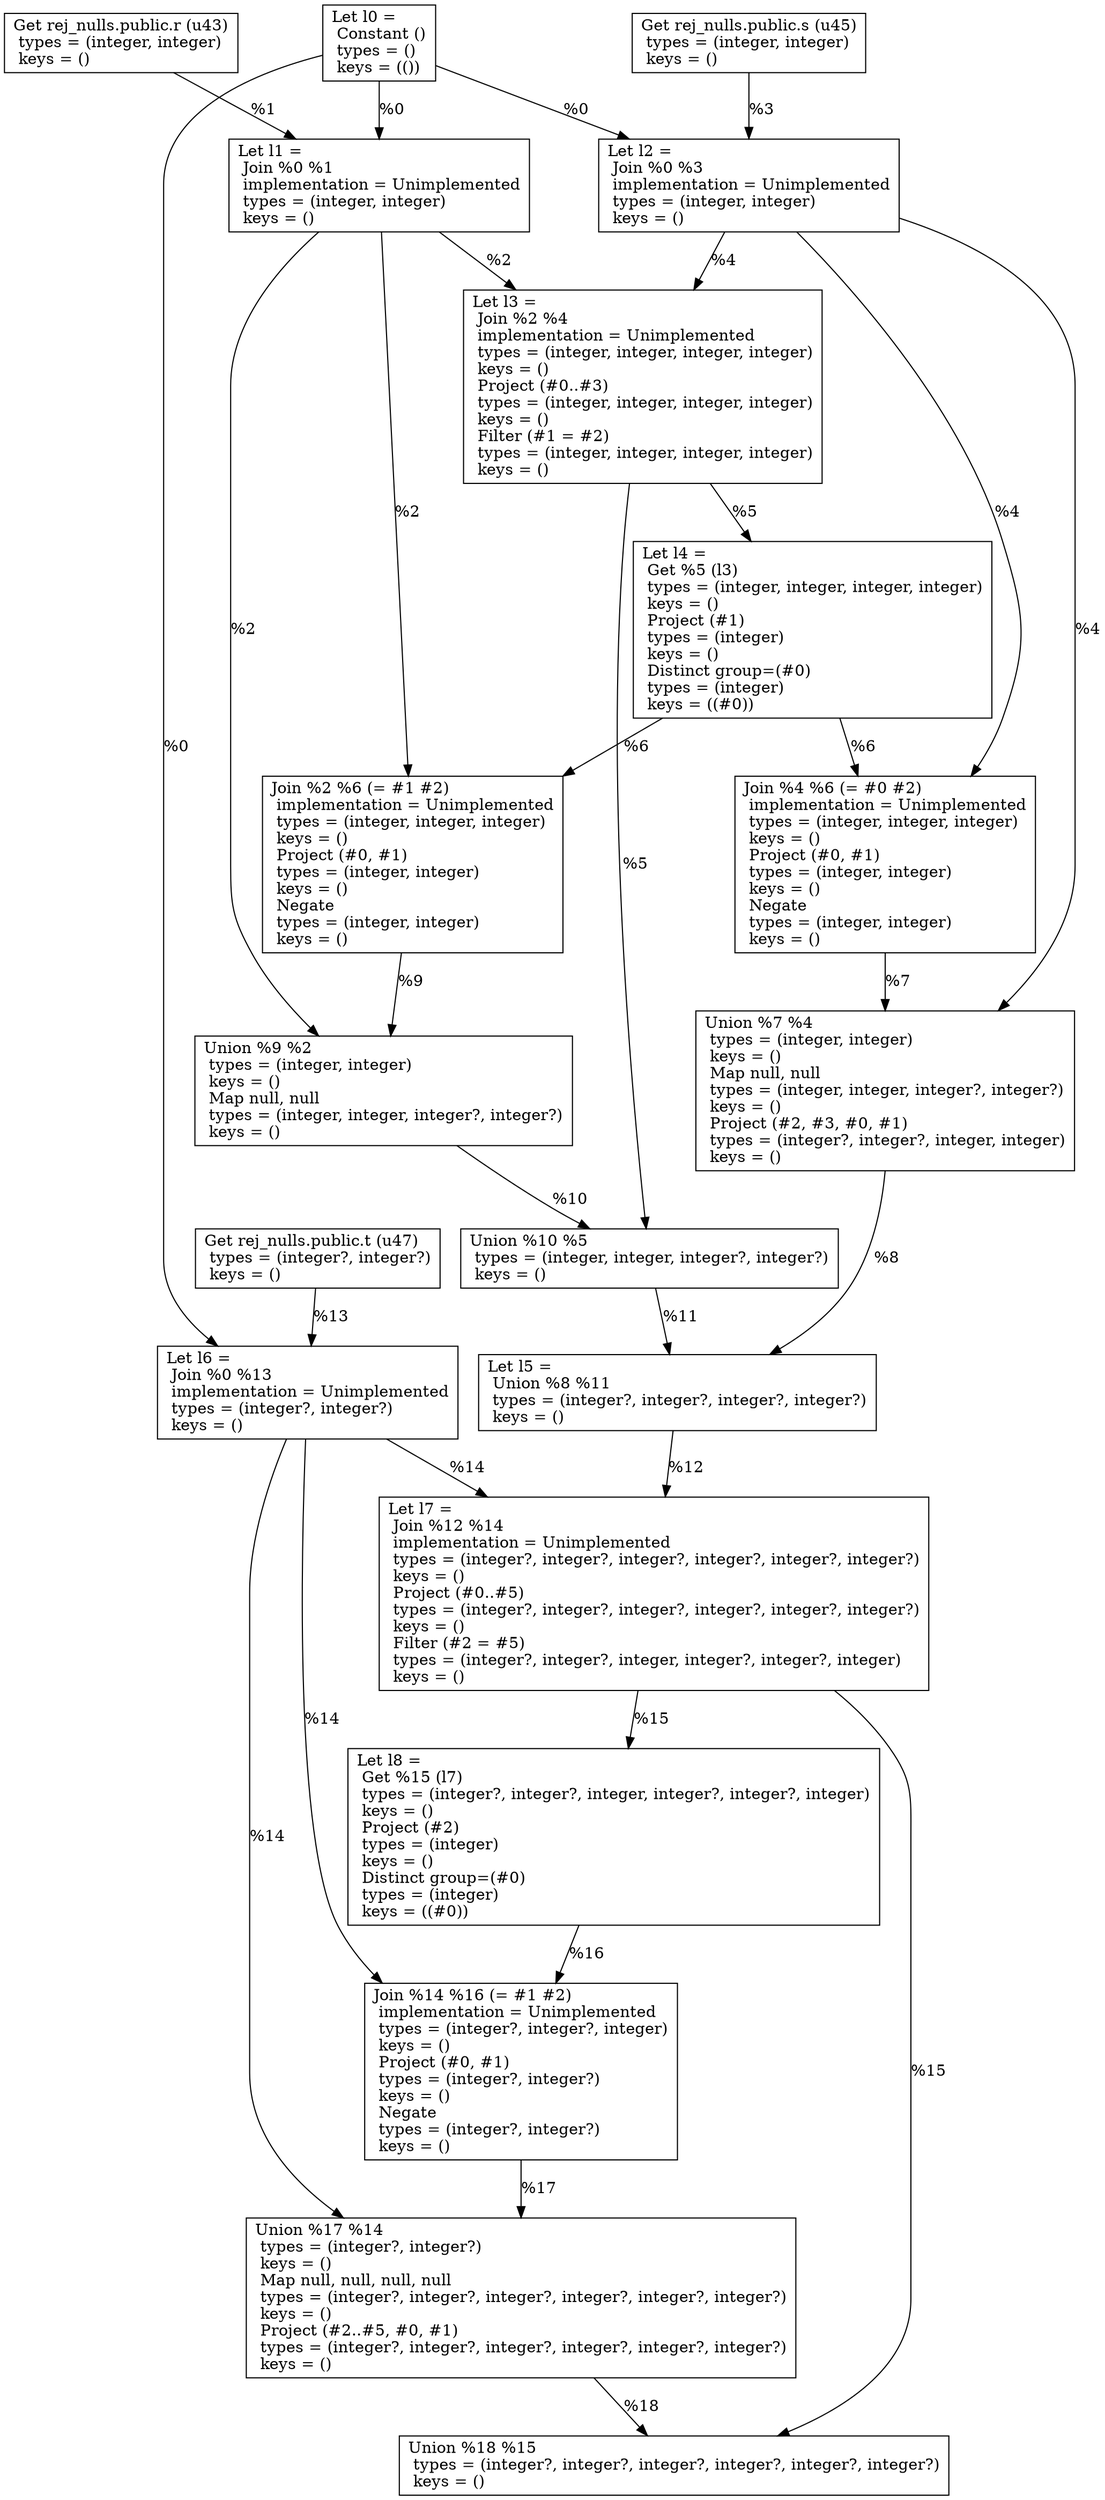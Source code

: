digraph G {
    node0 [shape = record, label="Let l0 =\l Constant ()\l  types = ()\l  keys = (())\l"]
    node1 [shape = record, label=" Get rej_nulls.public.r (u43)\l  types = (integer, integer)\l  keys = ()\l"]
    node2 [shape = record, label="Let l1 =\l Join %0 %1\l  implementation = Unimplemented\l  types = (integer, integer)\l  keys = ()\l"]
    node3 [shape = record, label=" Get rej_nulls.public.s (u45)\l  types = (integer, integer)\l  keys = ()\l"]
    node4 [shape = record, label="Let l2 =\l Join %0 %3\l  implementation = Unimplemented\l  types = (integer, integer)\l  keys = ()\l"]
    node5 [shape = record, label="Let l3 =\l Join %2 %4\l  implementation = Unimplemented\l  types = (integer, integer, integer, integer)\l  keys = ()\l Project (#0..#3)\l  types = (integer, integer, integer, integer)\l  keys = ()\l Filter (#1 = #2)\l  types = (integer, integer, integer, integer)\l  keys = ()\l"]
    node6 [shape = record, label="Let l4 =\l Get %5 (l3)\l  types = (integer, integer, integer, integer)\l  keys = ()\l Project (#1)\l  types = (integer)\l  keys = ()\l Distinct group=(#0)\l  types = (integer)\l  keys = ((#0))\l"]
    node7 [shape = record, label=" Join %4 %6 (= #0 #2)\l  implementation = Unimplemented\l  types = (integer, integer, integer)\l  keys = ()\l Project (#0, #1)\l  types = (integer, integer)\l  keys = ()\l Negate\l  types = (integer, integer)\l  keys = ()\l"]
    node8 [shape = record, label=" Union %7 %4\l  types = (integer, integer)\l  keys = ()\l Map null, null\l  types = (integer, integer, integer?, integer?)\l  keys = ()\l Project (#2, #3, #0, #1)\l  types = (integer?, integer?, integer, integer)\l  keys = ()\l"]
    node9 [shape = record, label=" Join %2 %6 (= #1 #2)\l  implementation = Unimplemented\l  types = (integer, integer, integer)\l  keys = ()\l Project (#0, #1)\l  types = (integer, integer)\l  keys = ()\l Negate\l  types = (integer, integer)\l  keys = ()\l"]
    node10 [shape = record, label=" Union %9 %2\l  types = (integer, integer)\l  keys = ()\l Map null, null\l  types = (integer, integer, integer?, integer?)\l  keys = ()\l"]
    node11 [shape = record, label=" Union %10 %5\l  types = (integer, integer, integer?, integer?)\l  keys = ()\l"]
    node12 [shape = record, label="Let l5 =\l Union %8 %11\l  types = (integer?, integer?, integer?, integer?)\l  keys = ()\l"]
    node13 [shape = record, label=" Get rej_nulls.public.t (u47)\l  types = (integer?, integer?)\l  keys = ()\l"]
    node14 [shape = record, label="Let l6 =\l Join %0 %13\l  implementation = Unimplemented\l  types = (integer?, integer?)\l  keys = ()\l"]
    node15 [shape = record, label="Let l7 =\l Join %12 %14\l  implementation = Unimplemented\l  types = (integer?, integer?, integer?, integer?, integer?, integer?)\l  keys = ()\l Project (#0..#5)\l  types = (integer?, integer?, integer?, integer?, integer?, integer?)\l  keys = ()\l Filter (#2 = #5)\l  types = (integer?, integer?, integer, integer?, integer?, integer)\l  keys = ()\l"]
    node16 [shape = record, label="Let l8 =\l Get %15 (l7)\l  types = (integer?, integer?, integer, integer?, integer?, integer)\l  keys = ()\l Project (#2)\l  types = (integer)\l  keys = ()\l Distinct group=(#0)\l  types = (integer)\l  keys = ((#0))\l"]
    node17 [shape = record, label=" Join %14 %16 (= #1 #2)\l  implementation = Unimplemented\l  types = (integer?, integer?, integer)\l  keys = ()\l Project (#0, #1)\l  types = (integer?, integer?)\l  keys = ()\l Negate\l  types = (integer?, integer?)\l  keys = ()\l"]
    node18 [shape = record, label=" Union %17 %14\l  types = (integer?, integer?)\l  keys = ()\l Map null, null, null, null\l  types = (integer?, integer?, integer?, integer?, integer?, integer?)\l  keys = ()\l Project (#2..#5, #0, #1)\l  types = (integer?, integer?, integer?, integer?, integer?, integer?)\l  keys = ()\l"]
    node19 [shape = record, label=" Union %18 %15\l  types = (integer?, integer?, integer?, integer?, integer?, integer?)\l  keys = ()\l"]
    node13 -> node14 [label = "%13\l"]
    node3 -> node4 [label = "%3\l"]
    node9 -> node10 [label = "%9\l"]
    node2 -> node10 [label = "%2\l"]
    node17 -> node18 [label = "%17\l"]
    node11 -> node12 [label = "%11\l"]
    node16 -> node17 [label = "%16\l"]
    node4 -> node8 [label = "%4\l"]
    node6 -> node9 [label = "%6\l"]
    node18 -> node19 [label = "%18\l"]
    node0 -> node4 [label = "%0\l"]
    node2 -> node5 [label = "%2\l"]
    node0 -> node2 [label = "%0\l"]
    node7 -> node8 [label = "%7\l"]
    node5 -> node11 [label = "%5\l"]
    node10 -> node11 [label = "%10\l"]
    node6 -> node7 [label = "%6\l"]
    node1 -> node2 [label = "%1\l"]
    node14 -> node18 [label = "%14\l"]
    node0 -> node14 [label = "%0\l"]
    node15 -> node19 [label = "%15\l"]
    node14 -> node15 [label = "%14\l"]
    node14 -> node17 [label = "%14\l"]
    node15 -> node16 [label = "%15\l"]
    node5 -> node6 [label = "%5\l"]
    node4 -> node7 [label = "%4\l"]
    node2 -> node9 [label = "%2\l"]
    node12 -> node15 [label = "%12\l"]
    node8 -> node12 [label = "%8\l"]
    node4 -> node5 [label = "%4\l"]
}
